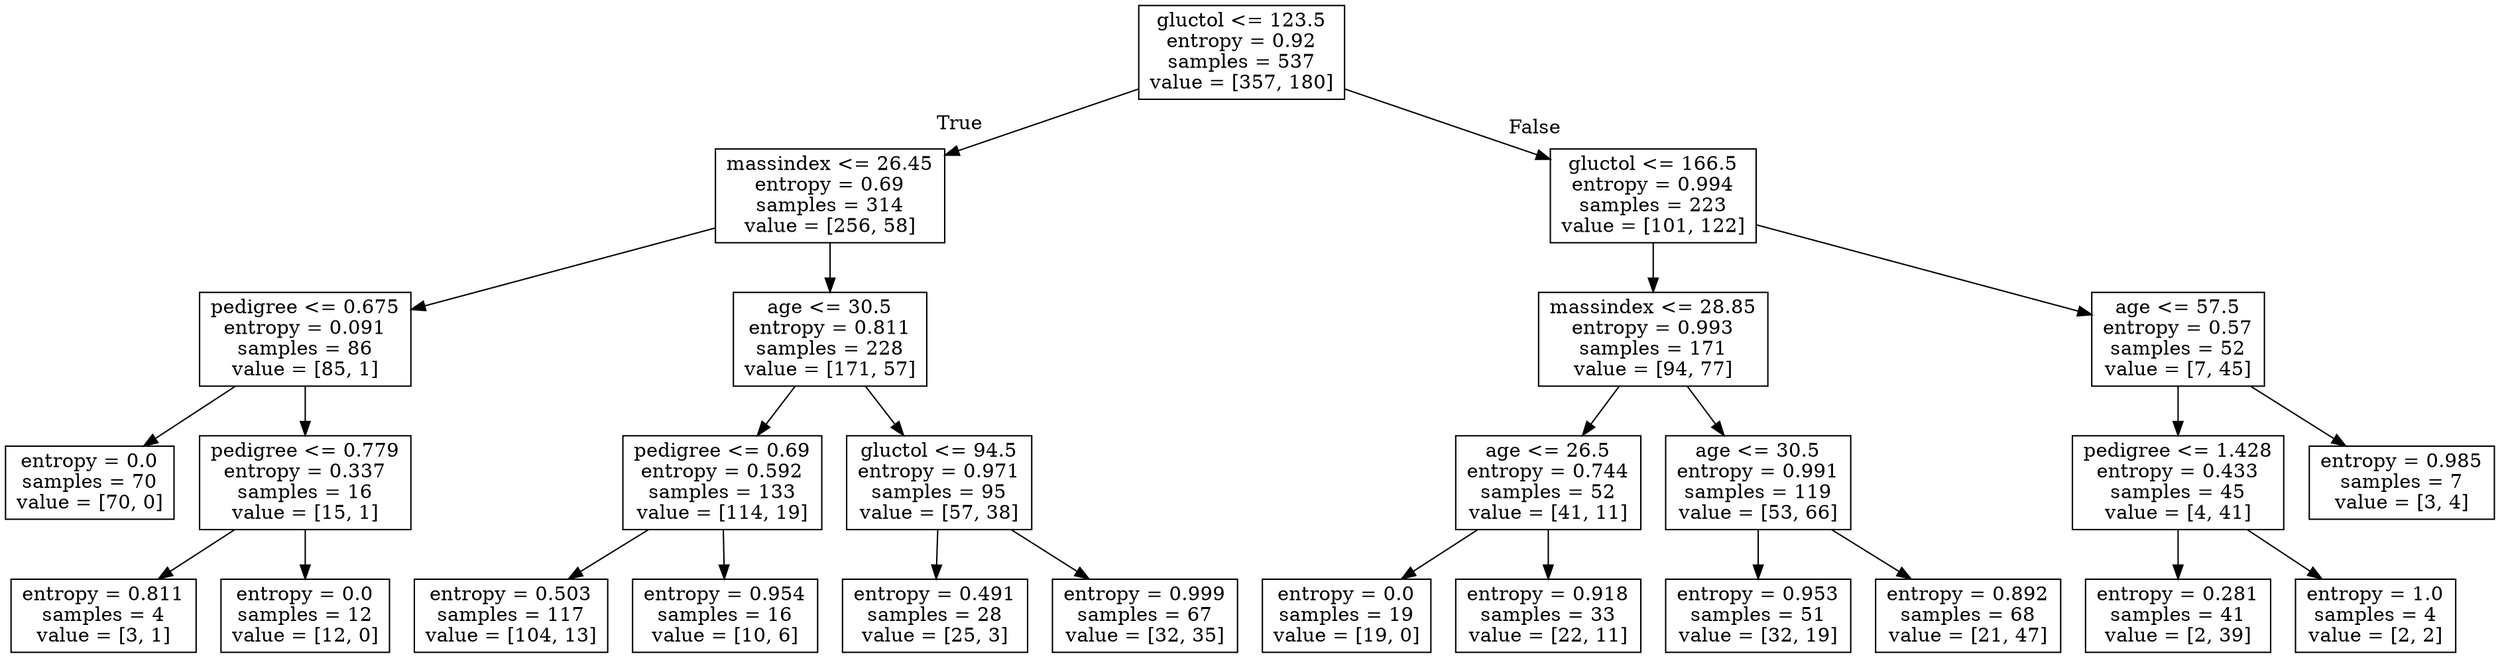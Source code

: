 digraph Tree {
node [shape=box] ;
0 [label="gluctol <= 123.5\nentropy = 0.92\nsamples = 537\nvalue = [357, 180]"] ;
1 [label="massindex <= 26.45\nentropy = 0.69\nsamples = 314\nvalue = [256, 58]"] ;
0 -> 1 [labeldistance=2.5, labelangle=45, headlabel="True"] ;
2 [label="pedigree <= 0.675\nentropy = 0.091\nsamples = 86\nvalue = [85, 1]"] ;
1 -> 2 ;
3 [label="entropy = 0.0\nsamples = 70\nvalue = [70, 0]"] ;
2 -> 3 ;
4 [label="pedigree <= 0.779\nentropy = 0.337\nsamples = 16\nvalue = [15, 1]"] ;
2 -> 4 ;
5 [label="entropy = 0.811\nsamples = 4\nvalue = [3, 1]"] ;
4 -> 5 ;
6 [label="entropy = 0.0\nsamples = 12\nvalue = [12, 0]"] ;
4 -> 6 ;
7 [label="age <= 30.5\nentropy = 0.811\nsamples = 228\nvalue = [171, 57]"] ;
1 -> 7 ;
8 [label="pedigree <= 0.69\nentropy = 0.592\nsamples = 133\nvalue = [114, 19]"] ;
7 -> 8 ;
9 [label="entropy = 0.503\nsamples = 117\nvalue = [104, 13]"] ;
8 -> 9 ;
10 [label="entropy = 0.954\nsamples = 16\nvalue = [10, 6]"] ;
8 -> 10 ;
11 [label="gluctol <= 94.5\nentropy = 0.971\nsamples = 95\nvalue = [57, 38]"] ;
7 -> 11 ;
12 [label="entropy = 0.491\nsamples = 28\nvalue = [25, 3]"] ;
11 -> 12 ;
13 [label="entropy = 0.999\nsamples = 67\nvalue = [32, 35]"] ;
11 -> 13 ;
14 [label="gluctol <= 166.5\nentropy = 0.994\nsamples = 223\nvalue = [101, 122]"] ;
0 -> 14 [labeldistance=2.5, labelangle=-45, headlabel="False"] ;
15 [label="massindex <= 28.85\nentropy = 0.993\nsamples = 171\nvalue = [94, 77]"] ;
14 -> 15 ;
16 [label="age <= 26.5\nentropy = 0.744\nsamples = 52\nvalue = [41, 11]"] ;
15 -> 16 ;
17 [label="entropy = 0.0\nsamples = 19\nvalue = [19, 0]"] ;
16 -> 17 ;
18 [label="entropy = 0.918\nsamples = 33\nvalue = [22, 11]"] ;
16 -> 18 ;
19 [label="age <= 30.5\nentropy = 0.991\nsamples = 119\nvalue = [53, 66]"] ;
15 -> 19 ;
20 [label="entropy = 0.953\nsamples = 51\nvalue = [32, 19]"] ;
19 -> 20 ;
21 [label="entropy = 0.892\nsamples = 68\nvalue = [21, 47]"] ;
19 -> 21 ;
22 [label="age <= 57.5\nentropy = 0.57\nsamples = 52\nvalue = [7, 45]"] ;
14 -> 22 ;
23 [label="pedigree <= 1.428\nentropy = 0.433\nsamples = 45\nvalue = [4, 41]"] ;
22 -> 23 ;
24 [label="entropy = 0.281\nsamples = 41\nvalue = [2, 39]"] ;
23 -> 24 ;
25 [label="entropy = 1.0\nsamples = 4\nvalue = [2, 2]"] ;
23 -> 25 ;
26 [label="entropy = 0.985\nsamples = 7\nvalue = [3, 4]"] ;
22 -> 26 ;
}